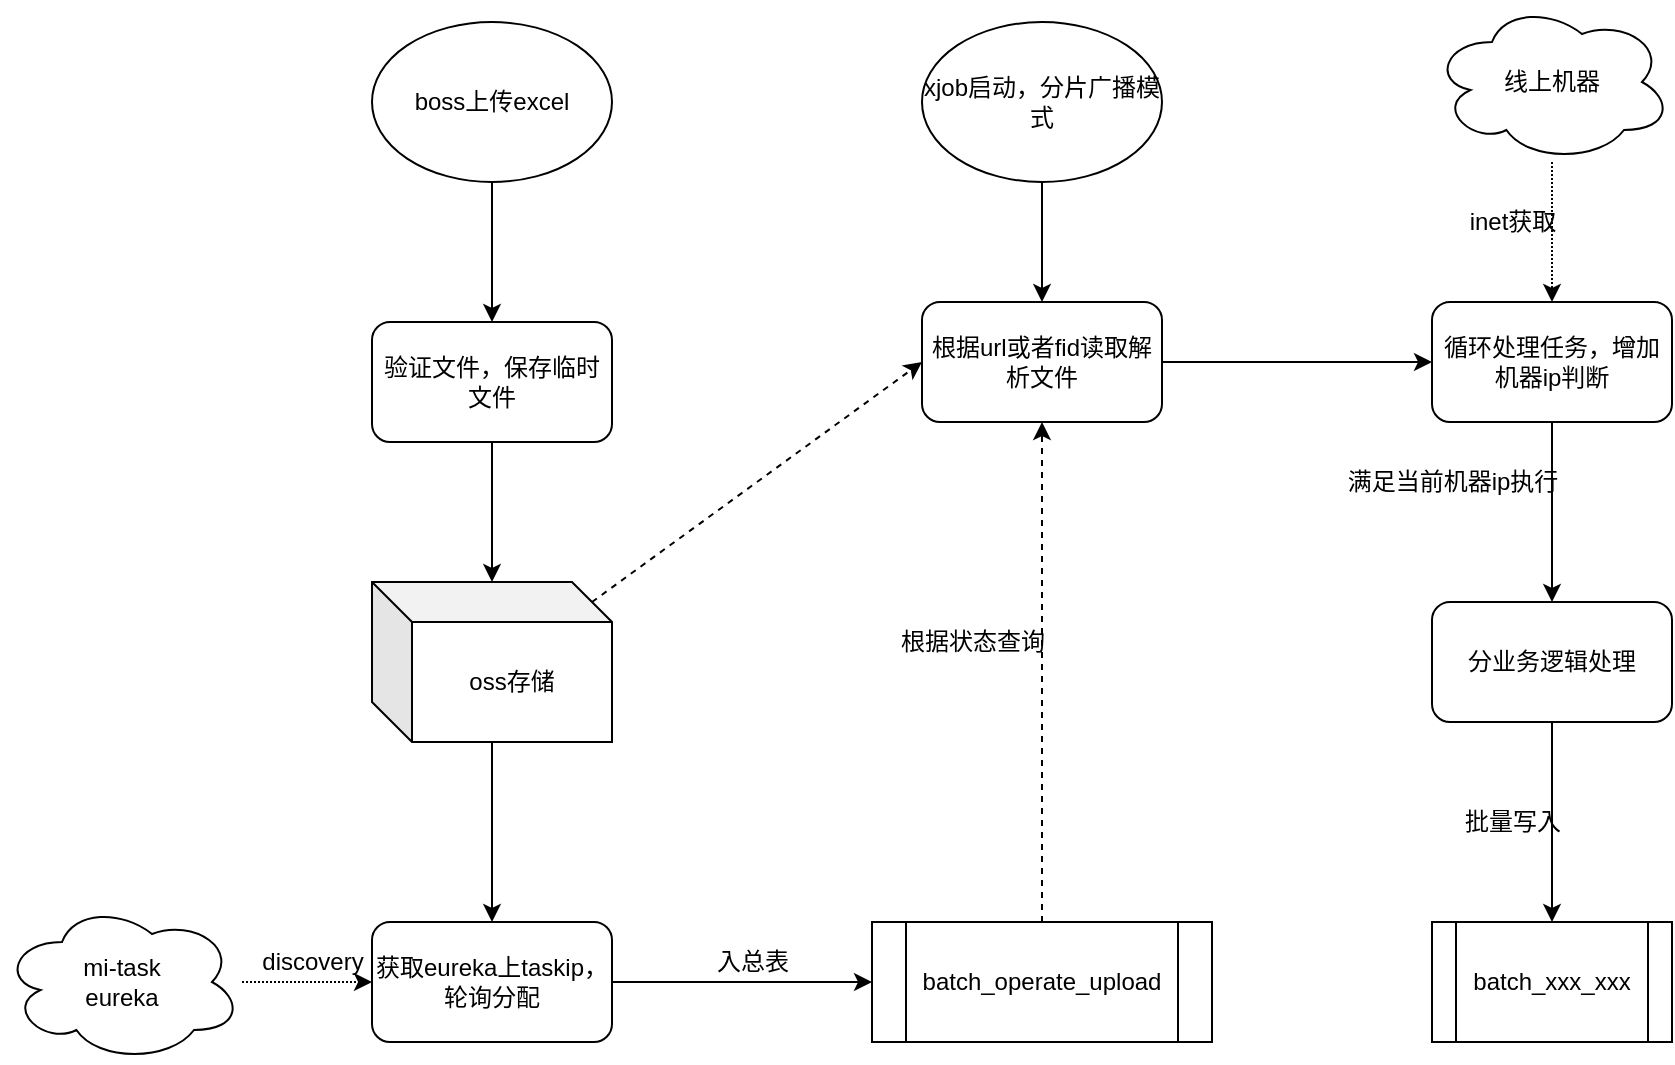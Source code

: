<mxfile version="14.2.9" type="github">
  <diagram id="6N76P5hnXm77WZm34aZ_" name="Page-1">
    <mxGraphModel dx="4246" dy="725" grid="1" gridSize="10" guides="1" tooltips="1" connect="1" arrows="1" fold="1" page="1" pageScale="1" pageWidth="3300" pageHeight="4681" math="0" shadow="0">
      <root>
        <mxCell id="0" />
        <mxCell id="1" parent="0" />
        <mxCell id="etPLG4wvCZrp4LevAsaF-3" style="edgeStyle=orthogonalEdgeStyle;rounded=0;orthogonalLoop=1;jettySize=auto;html=1;exitX=0.5;exitY=1;exitDx=0;exitDy=0;" edge="1" parent="1" source="etPLG4wvCZrp4LevAsaF-1" target="etPLG4wvCZrp4LevAsaF-2">
          <mxGeometry relative="1" as="geometry" />
        </mxCell>
        <mxCell id="etPLG4wvCZrp4LevAsaF-1" value="boss上传excel" style="ellipse;whiteSpace=wrap;html=1;" vertex="1" parent="1">
          <mxGeometry x="90" y="50" width="120" height="80" as="geometry" />
        </mxCell>
        <mxCell id="etPLG4wvCZrp4LevAsaF-16" value="" style="edgeStyle=orthogonalEdgeStyle;rounded=0;orthogonalLoop=1;jettySize=auto;html=1;" edge="1" parent="1" source="etPLG4wvCZrp4LevAsaF-2" target="etPLG4wvCZrp4LevAsaF-14">
          <mxGeometry relative="1" as="geometry" />
        </mxCell>
        <mxCell id="etPLG4wvCZrp4LevAsaF-2" value="验证文件，保存临时文件" style="rounded=1;whiteSpace=wrap;html=1;" vertex="1" parent="1">
          <mxGeometry x="90" y="200" width="120" height="60" as="geometry" />
        </mxCell>
        <mxCell id="etPLG4wvCZrp4LevAsaF-18" value="" style="edgeStyle=orthogonalEdgeStyle;rounded=0;orthogonalLoop=1;jettySize=auto;html=1;" edge="1" parent="1" source="etPLG4wvCZrp4LevAsaF-14" target="etPLG4wvCZrp4LevAsaF-17">
          <mxGeometry relative="1" as="geometry" />
        </mxCell>
        <mxCell id="etPLG4wvCZrp4LevAsaF-32" style="orthogonalLoop=1;jettySize=auto;html=1;exitX=0;exitY=0;exitDx=110;exitDy=10;exitPerimeter=0;entryX=0;entryY=0.5;entryDx=0;entryDy=0;rounded=0;dashed=1;" edge="1" parent="1" source="etPLG4wvCZrp4LevAsaF-14" target="etPLG4wvCZrp4LevAsaF-26">
          <mxGeometry relative="1" as="geometry" />
        </mxCell>
        <mxCell id="etPLG4wvCZrp4LevAsaF-14" value="oss存储" style="shape=cube;whiteSpace=wrap;html=1;boundedLbl=1;backgroundOutline=1;darkOpacity=0.05;darkOpacity2=0.1;rounded=1;" vertex="1" parent="1">
          <mxGeometry x="90" y="330" width="120" height="80" as="geometry" />
        </mxCell>
        <mxCell id="etPLG4wvCZrp4LevAsaF-20" style="edgeStyle=orthogonalEdgeStyle;rounded=0;orthogonalLoop=1;jettySize=auto;html=1;exitX=1;exitY=0.5;exitDx=0;exitDy=0;" edge="1" parent="1" source="etPLG4wvCZrp4LevAsaF-17" target="etPLG4wvCZrp4LevAsaF-19">
          <mxGeometry relative="1" as="geometry" />
        </mxCell>
        <mxCell id="etPLG4wvCZrp4LevAsaF-17" value="获取eureka上taskip，轮询分配" style="whiteSpace=wrap;html=1;rounded=1;" vertex="1" parent="1">
          <mxGeometry x="90" y="500" width="120" height="60" as="geometry" />
        </mxCell>
        <mxCell id="etPLG4wvCZrp4LevAsaF-33" style="edgeStyle=none;rounded=0;orthogonalLoop=1;jettySize=auto;html=1;exitX=0.5;exitY=0;exitDx=0;exitDy=0;entryX=0.5;entryY=1;entryDx=0;entryDy=0;dashed=1;" edge="1" parent="1" source="etPLG4wvCZrp4LevAsaF-19" target="etPLG4wvCZrp4LevAsaF-26">
          <mxGeometry relative="1" as="geometry" />
        </mxCell>
        <mxCell id="etPLG4wvCZrp4LevAsaF-19" value="batch_operate_upload" style="shape=process;whiteSpace=wrap;html=1;backgroundOutline=1;" vertex="1" parent="1">
          <mxGeometry x="340" y="500" width="170" height="60" as="geometry" />
        </mxCell>
        <mxCell id="etPLG4wvCZrp4LevAsaF-21" value="入总表" style="text;html=1;align=center;verticalAlign=middle;resizable=0;points=[];autosize=1;" vertex="1" parent="1">
          <mxGeometry x="255" y="510" width="50" height="20" as="geometry" />
        </mxCell>
        <mxCell id="etPLG4wvCZrp4LevAsaF-28" style="edgeStyle=orthogonalEdgeStyle;rounded=0;orthogonalLoop=1;jettySize=auto;html=1;exitX=0.5;exitY=1;exitDx=0;exitDy=0;" edge="1" parent="1" source="etPLG4wvCZrp4LevAsaF-22" target="etPLG4wvCZrp4LevAsaF-26">
          <mxGeometry relative="1" as="geometry" />
        </mxCell>
        <mxCell id="etPLG4wvCZrp4LevAsaF-22" value="xjob启动，分片广播模式" style="ellipse;whiteSpace=wrap;html=1;" vertex="1" parent="1">
          <mxGeometry x="365" y="50" width="120" height="80" as="geometry" />
        </mxCell>
        <mxCell id="etPLG4wvCZrp4LevAsaF-35" value="" style="edgeStyle=none;rounded=0;orthogonalLoop=1;jettySize=auto;html=1;" edge="1" parent="1" source="etPLG4wvCZrp4LevAsaF-26" target="etPLG4wvCZrp4LevAsaF-34">
          <mxGeometry relative="1" as="geometry" />
        </mxCell>
        <mxCell id="etPLG4wvCZrp4LevAsaF-26" value="根据url或者fid读取解析文件" style="rounded=1;whiteSpace=wrap;html=1;" vertex="1" parent="1">
          <mxGeometry x="365" y="190" width="120" height="60" as="geometry" />
        </mxCell>
        <mxCell id="etPLG4wvCZrp4LevAsaF-31" value="根据状态查询" style="text;html=1;align=center;verticalAlign=middle;resizable=0;points=[];autosize=1;" vertex="1" parent="1">
          <mxGeometry x="345" y="350" width="90" height="20" as="geometry" />
        </mxCell>
        <mxCell id="etPLG4wvCZrp4LevAsaF-43" value="" style="edgeStyle=none;rounded=0;orthogonalLoop=1;jettySize=auto;html=1;" edge="1" parent="1" source="etPLG4wvCZrp4LevAsaF-34" target="etPLG4wvCZrp4LevAsaF-44">
          <mxGeometry relative="1" as="geometry">
            <mxPoint x="680" y="350" as="targetPoint" />
          </mxGeometry>
        </mxCell>
        <mxCell id="etPLG4wvCZrp4LevAsaF-34" value="循环处理任务，增加机器ip判断" style="whiteSpace=wrap;html=1;rounded=1;" vertex="1" parent="1">
          <mxGeometry x="620" y="190" width="120" height="60" as="geometry" />
        </mxCell>
        <mxCell id="etPLG4wvCZrp4LevAsaF-40" value="batch_xxx_xxx" style="shape=process;whiteSpace=wrap;html=1;backgroundOutline=1;" vertex="1" parent="1">
          <mxGeometry x="620" y="500" width="120" height="60" as="geometry" />
        </mxCell>
        <mxCell id="etPLG4wvCZrp4LevAsaF-42" value="满足当前机器ip执行" style="text;html=1;align=center;verticalAlign=middle;resizable=0;points=[];autosize=1;" vertex="1" parent="1">
          <mxGeometry x="570" y="270" width="120" height="20" as="geometry" />
        </mxCell>
        <mxCell id="etPLG4wvCZrp4LevAsaF-45" style="edgeStyle=none;rounded=0;orthogonalLoop=1;jettySize=auto;html=1;entryX=0.5;entryY=0;entryDx=0;entryDy=0;" edge="1" parent="1" source="etPLG4wvCZrp4LevAsaF-44" target="etPLG4wvCZrp4LevAsaF-40">
          <mxGeometry relative="1" as="geometry" />
        </mxCell>
        <mxCell id="etPLG4wvCZrp4LevAsaF-44" value="分业务逻辑处理" style="rounded=1;whiteSpace=wrap;html=1;" vertex="1" parent="1">
          <mxGeometry x="620" y="340" width="120" height="60" as="geometry" />
        </mxCell>
        <mxCell id="etPLG4wvCZrp4LevAsaF-46" value="批量写入" style="text;html=1;align=center;verticalAlign=middle;resizable=0;points=[];autosize=1;" vertex="1" parent="1">
          <mxGeometry x="630" y="440" width="60" height="20" as="geometry" />
        </mxCell>
        <mxCell id="etPLG4wvCZrp4LevAsaF-48" value="" style="edgeStyle=none;rounded=0;orthogonalLoop=1;jettySize=auto;html=1;dashed=1;dashPattern=1 1;" edge="1" parent="1" source="etPLG4wvCZrp4LevAsaF-47" target="etPLG4wvCZrp4LevAsaF-17">
          <mxGeometry relative="1" as="geometry" />
        </mxCell>
        <mxCell id="etPLG4wvCZrp4LevAsaF-47" value="mi-task&lt;br&gt;eureka" style="ellipse;shape=cloud;whiteSpace=wrap;html=1;" vertex="1" parent="1">
          <mxGeometry x="-95" y="490" width="120" height="80" as="geometry" />
        </mxCell>
        <mxCell id="etPLG4wvCZrp4LevAsaF-50" value="" style="edgeStyle=none;rounded=0;orthogonalLoop=1;jettySize=auto;html=1;dashed=1;dashPattern=1 1;" edge="1" parent="1" source="etPLG4wvCZrp4LevAsaF-49" target="etPLG4wvCZrp4LevAsaF-34">
          <mxGeometry relative="1" as="geometry" />
        </mxCell>
        <mxCell id="etPLG4wvCZrp4LevAsaF-49" value="线上机器" style="ellipse;shape=cloud;whiteSpace=wrap;html=1;" vertex="1" parent="1">
          <mxGeometry x="620" y="40" width="120" height="80" as="geometry" />
        </mxCell>
        <mxCell id="etPLG4wvCZrp4LevAsaF-51" value="inet获取" style="text;html=1;align=center;verticalAlign=middle;resizable=0;points=[];autosize=1;" vertex="1" parent="1">
          <mxGeometry x="630" y="140" width="60" height="20" as="geometry" />
        </mxCell>
        <mxCell id="etPLG4wvCZrp4LevAsaF-52" value="discovery" style="text;html=1;align=center;verticalAlign=middle;resizable=0;points=[];autosize=1;" vertex="1" parent="1">
          <mxGeometry x="25" y="510" width="70" height="20" as="geometry" />
        </mxCell>
      </root>
    </mxGraphModel>
  </diagram>
</mxfile>

